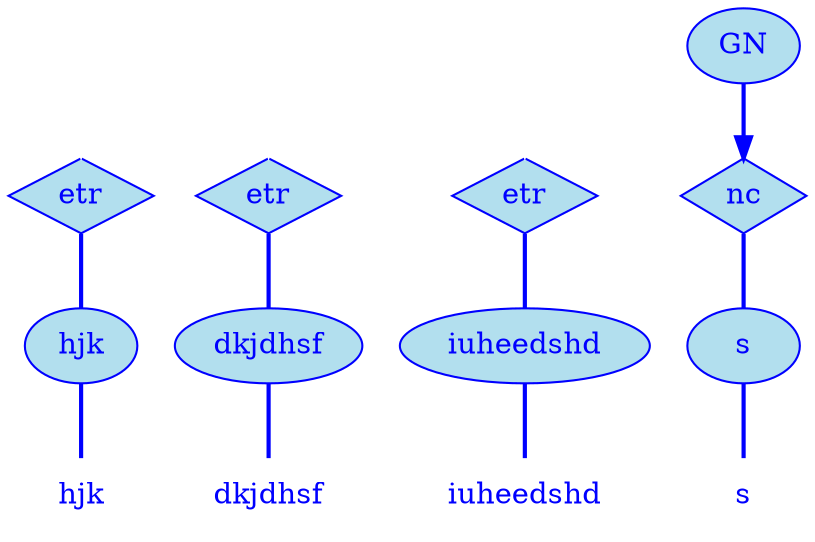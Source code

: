 digraph g {
	graph [bb="0,0,372,252"];
	node [label="\N"];
	graph [_draw_="c 5 -white C 5 -white P 4 0 0 0 252 372 252 372 0 ",
		xdotversion="1.2"];
	"mc1s1_t1#token84" [label=hjk, shape=plaintext, fillcolor=lightblue2, fontcolor=blue, pos="27,18", width="0.75", height="0.50", _ldraw_="F 14.000000 11 -Times-Roman c 4 -blue T 27 13 0 21 3 -hjk "];
	"mc1s1_W1#wordmc1s1_t1#token" [label=hjk, shape=ellipse, fillcolor=lightblue2, fontcolor=blue, pos="27,90", width="0.75", height="0.50", color=blue, style=filled, _draw_="S 6 -filled c 4 -blue C 10 -lightblue2 E 27 90 27 18 ", _ldraw_="F 14.000000 11 -Times-Roman c 4 -blue T 27 85 0 21 3 -hjk "];
	"mc1s1_P11#pos" [label=etr, shape=diamond, fillcolor=lightblue2, fontcolor=blue, pos="27,162", width="0.75", height="0.50", color=blue, style=filled, _draw_="S 6 -filled c 4 -blue C 10 -lightblue2 P 4 27 180 0 162 27 144 54 162 ", _ldraw_="F 14.000000 11 -Times-Roman c 4 -blue T 27 157 0 20 3 -etr "];
	"mc1s1_t3#token87" [label=dkjdhsf, shape=plaintext, fillcolor=lightblue2, fontcolor=blue, pos="117,18", width="0.89", height="0.50", _ldraw_="F 14.000000 11 -Times-Roman c 4 -blue T 117 13 0 49 7 -dkjdhsf "];
	"mc1s1_W2#wordmc1s1_t3#token" [label=dkjdhsf, shape=ellipse, fillcolor=lightblue2, fontcolor=blue, pos="117,90", width="1.25", height="0.50", color=blue, style=filled, _draw_="S 6 -filled c 4 -blue C 10 -lightblue2 E 117 90 45 18 ", _ldraw_="F 14.000000 11 -Times-Roman c 4 -blue T 117 85 0 49 7 -dkjdhsf "];
	"mc1s1_P36#pos" [label=etr, shape=diamond, fillcolor=lightblue2, fontcolor=blue, pos="117,162", width="0.75", height="0.50", color=blue, style=filled, _draw_="S 6 -filled c 4 -blue C 10 -lightblue2 P 4 117 180 90 162 117 144 144 162 ", _ldraw_="F 14.000000 11 -Times-Roman c 4 -blue T 117 157 0 20 3 -etr "];
	"mc1s1_t5#token78" [label=iuheedshd, shape=plaintext, fillcolor=lightblue2, fontcolor=blue, pos="240,18", width="1.19", height="0.50", _ldraw_="F 14.000000 11 -Times-Roman c 4 -blue T 240 13 0 71 9 -iuheedshd "];
	"mc1s1_W3#wordmc1s1_t5#token" [label=iuheedshd, shape=ellipse, fillcolor=lightblue2, fontcolor=blue, pos="240,90", width="1.67", height="0.50", color=blue, style=filled, _draw_="S 6 -filled c 4 -blue C 10 -lightblue2 E 240 90 60 18 ", _ldraw_="F 14.000000 11 -Times-Roman c 4 -blue T 240 85 0 71 9 -iuheedshd "];
	"mc1s1_P61#pos" [label=etr, shape=diamond, fillcolor=lightblue2, fontcolor=blue, pos="240,162", width="0.75", height="0.50", color=blue, style=filled, _draw_="S 6 -filled c 4 -blue C 10 -lightblue2 P 4 240 180 213 162 240 144 267 162 ", _ldraw_="F 14.000000 11 -Times-Roman c 4 -blue T 240 157 0 20 3 -etr "];
	"mc1s1_t7#token16" [label=s, shape=plaintext, fillcolor=lightblue2, fontcolor=blue, pos="345,18", width="0.75", height="0.50", _ldraw_="F 14.000000 11 -Times-Roman c 4 -blue T 345 13 0 7 1 -s "];
	"mc1s1_W4#wordmc1s1_t7#token" [label=s, shape=ellipse, fillcolor=lightblue2, fontcolor=blue, pos="345,90", width="0.75", height="0.50", color=blue, style=filled, _draw_="S 6 -filled c 4 -blue C 10 -lightblue2 E 345 90 27 18 ", _ldraw_="F 14.000000 11 -Times-Roman c 4 -blue T 345 85 0 7 1 -s "];
	"mc1s1_P76L1#pos" [label=nc, shape=diamond, fillcolor=lightblue2, fontcolor=blue, pos="345,162", width="0.75", height="0.50", color=blue, style=filled, _draw_="S 6 -filled c 4 -blue C 10 -lightblue2 P 4 345 180 318 162 345 144 372 162 ", _ldraw_="F 14.000000 11 -Times-Roman c 4 -blue T 345 157 0 16 2 -nc "];
	"mc1s1_chk0#chunk" [label=GN, fillcolor=lightblue2, fontcolor=blue, pos="345,234", width="0.75", height="0.50", color=blue, style=filled, arrowhead=doubleoctagon, _draw_="S 6 -filled c 4 -blue C 10 -lightblue2 E 345 234 27 18 ", _ldraw_="F 14.000000 11 -Times-Roman c 4 -blue T 345 229 0 22 2 -GN "];
	"mc1s1_P11#pos#empty" [shape=point, fillcolor=white, fontcolor=white, pos="27,234", width="0.06", height="0.06", color=white, size=2, _draw_="S 6 -filled c 5 -white C 5 -white E 27 234 2 2 "];
	"mc1s1_P36#pos#empty" [shape=point, fillcolor=white, fontcolor=white, pos="117,234", width="0.06", height="0.06", color=white, size=2, _draw_="S 6 -filled c 5 -white C 5 -white E 117 234 2 2 "];
	"mc1s1_P61#pos#empty" [shape=point, fillcolor=white, fontcolor=white, pos="240,234", width="0.06", height="0.06", color=white, size=2, _draw_="S 6 -filled c 5 -white C 5 -white E 240 234 2 2 "];
	"mc1s1_W1#wordmc1s1_t1#token" -> "mc1s1_t1#token84" [arrowhead=none, color=blue, fontcolor=blue, style=bold, minlen=1, pos="27,72 27,61 27,47 27,36", _draw_="S 4 -bold c 4 -blue B 4 27 72 27 61 27 47 27 36 "];
	"mc1s1_P11#pos" -> "mc1s1_W1#wordmc1s1_t1#token" [arrowhead=none, color=blue, fontcolor=blue, style=bold, minlen=1, pos="27,144 27,133 27,119 27,108", _draw_="S 4 -bold c 4 -blue B 4 27 144 27 133 27 119 27 108 "];
	"mc1s1_W2#wordmc1s1_t3#token" -> "mc1s1_t3#token87" [arrowhead=none, color=blue, fontcolor=blue, style=bold, minlen=1, pos="117,72 117,61 117,47 117,36", _draw_="S 4 -bold c 4 -blue B 4 117 72 117 61 117 47 117 36 "];
	"mc1s1_P36#pos" -> "mc1s1_W2#wordmc1s1_t3#token" [arrowhead=none, color=blue, fontcolor=blue, style=bold, minlen=1, pos="117,144 117,133 117,119 117,108", _draw_="S 4 -bold c 4 -blue B 4 117 144 117 133 117 119 117 108 "];
	"mc1s1_W3#wordmc1s1_t5#token" -> "mc1s1_t5#token78" [arrowhead=none, color=blue, fontcolor=blue, style=bold, minlen=1, pos="240,72 240,61 240,47 240,36", _draw_="S 4 -bold c 4 -blue B 4 240 72 240 61 240 47 240 36 "];
	"mc1s1_P61#pos" -> "mc1s1_W3#wordmc1s1_t5#token" [arrowhead=none, color=blue, fontcolor=blue, style=bold, minlen=1, pos="240,144 240,133 240,119 240,108", _draw_="S 4 -bold c 4 -blue B 4 240 144 240 133 240 119 240 108 "];
	"mc1s1_W4#wordmc1s1_t7#token" -> "mc1s1_t7#token16" [arrowhead=none, color=blue, fontcolor=blue, style=bold, minlen=1, pos="345,72 345,61 345,47 345,36", _draw_="S 4 -bold c 4 -blue B 4 345 72 345 61 345 47 345 36 "];
	"mc1s1_P76L1#pos" -> "mc1s1_W4#wordmc1s1_t7#token" [arrowhead=none, color=blue, fontcolor=blue, style=bold, minlen=1, pos="345,144 345,133 345,119 345,108", _draw_="S 4 -bold c 4 -blue B 4 345 144 345 133 345 119 345 108 "];
	"mc1s1_chk0#chunk" -> "mc1s1_P76L1#pos" [color=blue, fontcolor=blue, style=bold, minlen=1, pos="e,345,180 345,216 345,208 345,199 345,190", shape=normal, _draw_="S 4 -bold c 4 -blue B 4 345 216 345 208 345 199 345 190 ", _hdraw_="S 5 -solid S 15 -setlinewidth(1) c 4 -blue C 4 -blue P 3 349 190 345 180 342 190 "];
	"mc1s1_P11#pos#empty" -> "mc1s1_P11#pos" [color=white, fontcolor=white, minlen=1, pos="e,27,180 27,232 27,225 27,207 27,190", shape=none, _draw_="c 5 -white B 4 27 232 27 225 27 207 27 190 ", _hdraw_="S 5 -solid S 15 -setlinewidth(1) c 5 -white C 5 -white P 3 31 190 27 180 24 190 "];
	"mc1s1_P36#pos#empty" -> "mc1s1_P36#pos" [color=white, fontcolor=white, minlen=1, pos="e,117,180 117,232 117,225 117,207 117,190", shape=none, _draw_="c 5 -white B 4 117 232 117 225 117 207 117 190 ", _hdraw_="S 5 -solid S 15 -setlinewidth(1) c 5 -white C 5 -white P 3 121 190 117 180 114 190 "];
	"mc1s1_P61#pos#empty" -> "mc1s1_P61#pos" [color=white, fontcolor=white, minlen=1, pos="e,240,180 240,232 240,225 240,207 240,190", shape=none, _draw_="c 5 -white B 4 240 232 240 225 240 207 240 190 ", _hdraw_="S 5 -solid S 15 -setlinewidth(1) c 5 -white C 5 -white P 3 244 190 240 180 237 190 "];
}
